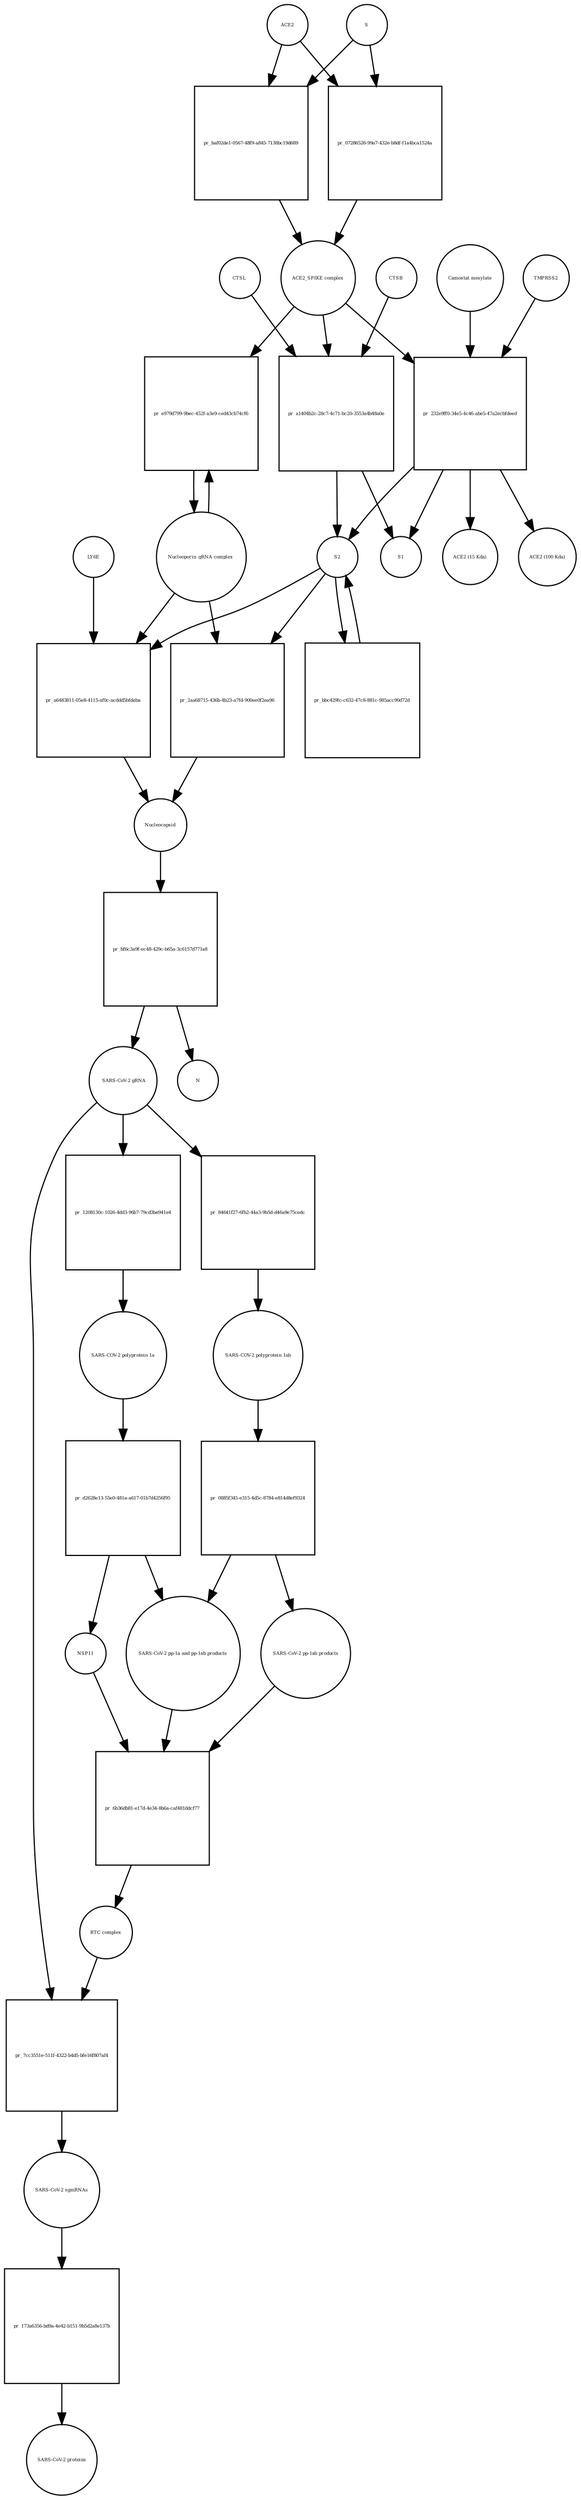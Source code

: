 strict digraph  {
ACE2 [annotation="", bipartite=0, cls=macromolecule, fontsize=4, label=ACE2, shape=circle];
"pr_baf02de1-0567-48f9-a845-7138bc19d689" [annotation="", bipartite=1, cls=process, fontsize=4, label="pr_baf02de1-0567-48f9-a845-7138bc19d689", shape=square];
"ACE2_SPIKE complex" [annotation="", bipartite=0, cls=complex, fontsize=4, label="ACE2_SPIKE complex", shape=circle];
S [annotation="", bipartite=0, cls="macromolecule multimer", fontsize=4, label=S, shape=circle];
"Nucleoporin_gRNA complex " [annotation="", bipartite=0, cls=complex, fontsize=4, label="Nucleoporin_gRNA complex ", shape=circle];
"pr_e979d799-9bec-452f-a3e9-ced43cb74cf6" [annotation="", bipartite=1, cls=process, fontsize=4, label="pr_e979d799-9bec-452f-a3e9-ced43cb74cf6", shape=square];
"pr_a1404b2c-28c7-4c71-bc20-3553a4b48a0e" [annotation="", bipartite=1, cls=process, fontsize=4, label="pr_a1404b2c-28c7-4c71-bc20-3553a4b48a0e", shape=square];
S2 [annotation="", bipartite=0, cls=macromolecule, fontsize=4, label=S2, shape=circle];
CTSB [annotation="", bipartite=0, cls=macromolecule, fontsize=4, label=CTSB, shape=circle];
CTSL [annotation="", bipartite=0, cls=macromolecule, fontsize=4, label=CTSL, shape=circle];
S1 [annotation="", bipartite=0, cls=macromolecule, fontsize=4, label=S1, shape=circle];
"pr_232e9ff0-34e5-4c46-abe5-47a2ecbfdeed" [annotation="", bipartite=1, cls=process, fontsize=4, label="pr_232e9ff0-34e5-4c46-abe5-47a2ecbfdeed", shape=square];
TMPRSS2 [annotation="", bipartite=0, cls=macromolecule, fontsize=4, label=TMPRSS2, shape=circle];
"Camostat mesylate" [annotation="urn_miriam_pubchem.compound_2536", bipartite=0, cls="simple chemical", fontsize=4, label="Camostat mesylate", shape=circle];
"ACE2 (15 Kda)" [annotation="", bipartite=0, cls=macromolecule, fontsize=4, label="ACE2 (15 Kda)", shape=circle];
"ACE2 (100 Kda)" [annotation="", bipartite=0, cls=macromolecule, fontsize=4, label="ACE2 (100 Kda)", shape=circle];
"pr_07286526-99a7-432e-b8df-f1a4bca1524a" [annotation="", bipartite=1, cls=process, fontsize=4, label="pr_07286526-99a7-432e-b8df-f1a4bca1524a", shape=square];
"pr_a6483811-05e8-4115-af0c-acddd5bfdeba" [annotation="", bipartite=1, cls=process, fontsize=4, label="pr_a6483811-05e8-4115-af0c-acddd5bfdeba", shape=square];
Nucleocapsid [annotation="", bipartite=0, cls=complex, fontsize=4, label=Nucleocapsid, shape=circle];
LY6E [annotation="", bipartite=0, cls=macromolecule, fontsize=4, label=LY6E, shape=circle];
"pr_bbc429fc-c632-47c8-881c-985acc90d72d" [annotation="", bipartite=1, cls=process, fontsize=4, label="pr_bbc429fc-c632-47c8-881c-985acc90d72d", shape=square];
"pr_2aa68715-436b-4b23-a7fd-900ee0f2ea96" [annotation="", bipartite=1, cls=process, fontsize=4, label="pr_2aa68715-436b-4b23-a7fd-900ee0f2ea96", shape=square];
" SARS-CoV-2 gRNA" [annotation="", bipartite=0, cls="nucleic acid feature", fontsize=4, label=" SARS-CoV-2 gRNA", shape=circle];
"pr_84641f27-6fb2-44a3-9b5d-d46a9e75cedc" [annotation="", bipartite=1, cls=process, fontsize=4, label="pr_84641f27-6fb2-44a3-9b5d-d46a9e75cedc", shape=square];
"SARS-COV-2 polyprotein 1ab" [annotation="", bipartite=0, cls=macromolecule, fontsize=4, label="SARS-COV-2 polyprotein 1ab", shape=circle];
"pr_bf6c3a9f-ec48-429c-b65a-3c6157d771a8" [annotation="", bipartite=1, cls=process, fontsize=4, label="pr_bf6c3a9f-ec48-429c-b65a-3c6157d771a8", shape=square];
N [annotation="", bipartite=0, cls=macromolecule, fontsize=4, label=N, shape=circle];
"pr_7cc3551e-511f-4322-b4d5-bfe16f807af4" [annotation="", bipartite=1, cls=process, fontsize=4, label="pr_7cc3551e-511f-4322-b4d5-bfe16f807af4", shape=square];
"SARS-CoV-2 sgmRNAs" [annotation="", bipartite=0, cls=complex, fontsize=4, label="SARS-CoV-2 sgmRNAs", shape=circle];
"RTC complex" [annotation="", bipartite=0, cls=complex, fontsize=4, label="RTC complex", shape=circle];
"pr_173a6356-bd9a-4e42-b151-9b5d2a8e137b" [annotation="", bipartite=1, cls=process, fontsize=4, label="pr_173a6356-bd9a-4e42-b151-9b5d2a8e137b", shape=square];
"SARS-CoV-2 proteins" [annotation="", bipartite=0, cls=complex, fontsize=4, label="SARS-CoV-2 proteins", shape=circle];
"pr_0885f345-e315-4d5c-8784-e814d8ef9324" [annotation="", bipartite=1, cls=process, fontsize=4, label="pr_0885f345-e315-4d5c-8784-e814d8ef9324", shape=square];
"SARS-CoV-2 pp-1ab products" [annotation="", bipartite=0, cls=complex, fontsize=4, label="SARS-CoV-2 pp-1ab products", shape=circle];
"SARS-CoV-2 pp-1a and pp-1ab products" [annotation="", bipartite=0, cls=complex, fontsize=4, label="SARS-CoV-2 pp-1a and pp-1ab products", shape=circle];
"pr_6b36db81-e17d-4e34-8b6a-caf481ddcf77" [annotation="", bipartite=1, cls=process, fontsize=4, label="pr_6b36db81-e17d-4e34-8b6a-caf481ddcf77", shape=square];
NSP11 [annotation="", bipartite=0, cls=macromolecule, fontsize=4, label=NSP11, shape=circle];
"SARS-COV-2 polyprotein 1a" [annotation="", bipartite=0, cls=macromolecule, fontsize=4, label="SARS-COV-2 polyprotein 1a", shape=circle];
"pr_d2628e13-55e0-481a-a617-01b7d4256f95" [annotation="", bipartite=1, cls=process, fontsize=4, label="pr_d2628e13-55e0-481a-a617-01b7d4256f95", shape=square];
"pr_1208130c-1026-4dd3-96b7-79cd3be941e4" [annotation="", bipartite=1, cls=process, fontsize=4, label="pr_1208130c-1026-4dd3-96b7-79cd3be941e4", shape=square];
ACE2 -> "pr_baf02de1-0567-48f9-a845-7138bc19d689"  [annotation="", interaction_type=consumption];
ACE2 -> "pr_07286526-99a7-432e-b8df-f1a4bca1524a"  [annotation="", interaction_type=consumption];
"pr_baf02de1-0567-48f9-a845-7138bc19d689" -> "ACE2_SPIKE complex"  [annotation="", interaction_type=production];
"ACE2_SPIKE complex" -> "pr_e979d799-9bec-452f-a3e9-ced43cb74cf6"  [annotation="urn_miriam_pubmed_32142651|urn_miriam_pubmed_32094589", interaction_type=stimulation];
"ACE2_SPIKE complex" -> "pr_a1404b2c-28c7-4c71-bc20-3553a4b48a0e"  [annotation="", interaction_type=consumption];
"ACE2_SPIKE complex" -> "pr_232e9ff0-34e5-4c46-abe5-47a2ecbfdeed"  [annotation="", interaction_type=consumption];
S -> "pr_baf02de1-0567-48f9-a845-7138bc19d689"  [annotation="", interaction_type=consumption];
S -> "pr_07286526-99a7-432e-b8df-f1a4bca1524a"  [annotation="", interaction_type=consumption];
"Nucleoporin_gRNA complex " -> "pr_e979d799-9bec-452f-a3e9-ced43cb74cf6"  [annotation="", interaction_type=consumption];
"Nucleoporin_gRNA complex " -> "pr_a6483811-05e8-4115-af0c-acddd5bfdeba"  [annotation="", interaction_type=consumption];
"Nucleoporin_gRNA complex " -> "pr_2aa68715-436b-4b23-a7fd-900ee0f2ea96"  [annotation="", interaction_type=consumption];
"pr_e979d799-9bec-452f-a3e9-ced43cb74cf6" -> "Nucleoporin_gRNA complex "  [annotation="", interaction_type=production];
"pr_a1404b2c-28c7-4c71-bc20-3553a4b48a0e" -> S2  [annotation="", interaction_type=production];
"pr_a1404b2c-28c7-4c71-bc20-3553a4b48a0e" -> S1  [annotation="", interaction_type=production];
S2 -> "pr_a6483811-05e8-4115-af0c-acddd5bfdeba"  [annotation="urn_miriam_doi_10.1101%2F2020.03.05.979260|urn_miriam_doi_10.1101%2F2020.04.02.021469", interaction_type=stimulation];
S2 -> "pr_bbc429fc-c632-47c8-881c-985acc90d72d"  [annotation="", interaction_type=consumption];
S2 -> "pr_2aa68715-436b-4b23-a7fd-900ee0f2ea96"  [annotation="", interaction_type=stimulation];
CTSB -> "pr_a1404b2c-28c7-4c71-bc20-3553a4b48a0e"  [annotation=urn_miriam_pubmed_32142651, interaction_type=catalysis];
CTSL -> "pr_a1404b2c-28c7-4c71-bc20-3553a4b48a0e"  [annotation=urn_miriam_pubmed_32142651, interaction_type=catalysis];
"pr_232e9ff0-34e5-4c46-abe5-47a2ecbfdeed" -> S2  [annotation="", interaction_type=production];
"pr_232e9ff0-34e5-4c46-abe5-47a2ecbfdeed" -> S1  [annotation="", interaction_type=production];
"pr_232e9ff0-34e5-4c46-abe5-47a2ecbfdeed" -> "ACE2 (15 Kda)"  [annotation="", interaction_type=production];
"pr_232e9ff0-34e5-4c46-abe5-47a2ecbfdeed" -> "ACE2 (100 Kda)"  [annotation="", interaction_type=production];
TMPRSS2 -> "pr_232e9ff0-34e5-4c46-abe5-47a2ecbfdeed"  [annotation="urn_miriam_pubmed_32142651|urn_miriam_pubmed_32094589|urn_miriam_pubmed_24227843", interaction_type=catalysis];
"Camostat mesylate" -> "pr_232e9ff0-34e5-4c46-abe5-47a2ecbfdeed"  [annotation="urn_miriam_pubmed_32142651|urn_miriam_pubmed_32094589|urn_miriam_pubmed_24227843", interaction_type=inhibition];
"pr_07286526-99a7-432e-b8df-f1a4bca1524a" -> "ACE2_SPIKE complex"  [annotation="", interaction_type=production];
"pr_a6483811-05e8-4115-af0c-acddd5bfdeba" -> Nucleocapsid  [annotation="", interaction_type=production];
Nucleocapsid -> "pr_bf6c3a9f-ec48-429c-b65a-3c6157d771a8"  [annotation="", interaction_type=consumption];
LY6E -> "pr_a6483811-05e8-4115-af0c-acddd5bfdeba"  [annotation="urn_miriam_doi_10.1101%2F2020.03.05.979260|urn_miriam_doi_10.1101%2F2020.04.02.021469", interaction_type=inhibition];
"pr_bbc429fc-c632-47c8-881c-985acc90d72d" -> S2  [annotation="", interaction_type=production];
"pr_2aa68715-436b-4b23-a7fd-900ee0f2ea96" -> Nucleocapsid  [annotation="", interaction_type=production];
" SARS-CoV-2 gRNA" -> "pr_84641f27-6fb2-44a3-9b5d-d46a9e75cedc"  [annotation="", interaction_type=consumption];
" SARS-CoV-2 gRNA" -> "pr_7cc3551e-511f-4322-b4d5-bfe16f807af4"  [annotation="", interaction_type=consumption];
" SARS-CoV-2 gRNA" -> "pr_1208130c-1026-4dd3-96b7-79cd3be941e4"  [annotation="", interaction_type=consumption];
"pr_84641f27-6fb2-44a3-9b5d-d46a9e75cedc" -> "SARS-COV-2 polyprotein 1ab"  [annotation="", interaction_type=production];
"SARS-COV-2 polyprotein 1ab" -> "pr_0885f345-e315-4d5c-8784-e814d8ef9324"  [annotation=urn_miriam_pubmed_31226023, interaction_type=catalysis];
"pr_bf6c3a9f-ec48-429c-b65a-3c6157d771a8" -> " SARS-CoV-2 gRNA"  [annotation="", interaction_type=production];
"pr_bf6c3a9f-ec48-429c-b65a-3c6157d771a8" -> N  [annotation="", interaction_type=production];
"pr_7cc3551e-511f-4322-b4d5-bfe16f807af4" -> "SARS-CoV-2 sgmRNAs"  [annotation="", interaction_type=production];
"SARS-CoV-2 sgmRNAs" -> "pr_173a6356-bd9a-4e42-b151-9b5d2a8e137b"  [annotation="", interaction_type=consumption];
"RTC complex" -> "pr_7cc3551e-511f-4322-b4d5-bfe16f807af4"  [annotation=urn_miriam_pubmed_31226023, interaction_type="necessary stimulation"];
"pr_173a6356-bd9a-4e42-b151-9b5d2a8e137b" -> "SARS-CoV-2 proteins"  [annotation="", interaction_type=production];
"pr_0885f345-e315-4d5c-8784-e814d8ef9324" -> "SARS-CoV-2 pp-1ab products"  [annotation="", interaction_type=production];
"pr_0885f345-e315-4d5c-8784-e814d8ef9324" -> "SARS-CoV-2 pp-1a and pp-1ab products"  [annotation="", interaction_type=production];
"SARS-CoV-2 pp-1ab products" -> "pr_6b36db81-e17d-4e34-8b6a-caf481ddcf77"  [annotation="", interaction_type=consumption];
"SARS-CoV-2 pp-1a and pp-1ab products" -> "pr_6b36db81-e17d-4e34-8b6a-caf481ddcf77"  [annotation="", interaction_type=consumption];
"pr_6b36db81-e17d-4e34-8b6a-caf481ddcf77" -> "RTC complex"  [annotation="", interaction_type=production];
NSP11 -> "pr_6b36db81-e17d-4e34-8b6a-caf481ddcf77"  [annotation="", interaction_type=consumption];
"SARS-COV-2 polyprotein 1a" -> "pr_d2628e13-55e0-481a-a617-01b7d4256f95"  [annotation=urn_miriam_pubmed_31226023, interaction_type=catalysis];
"pr_d2628e13-55e0-481a-a617-01b7d4256f95" -> NSP11  [annotation="", interaction_type=production];
"pr_d2628e13-55e0-481a-a617-01b7d4256f95" -> "SARS-CoV-2 pp-1a and pp-1ab products"  [annotation="", interaction_type=production];
"pr_1208130c-1026-4dd3-96b7-79cd3be941e4" -> "SARS-COV-2 polyprotein 1a"  [annotation="", interaction_type=production];
}

